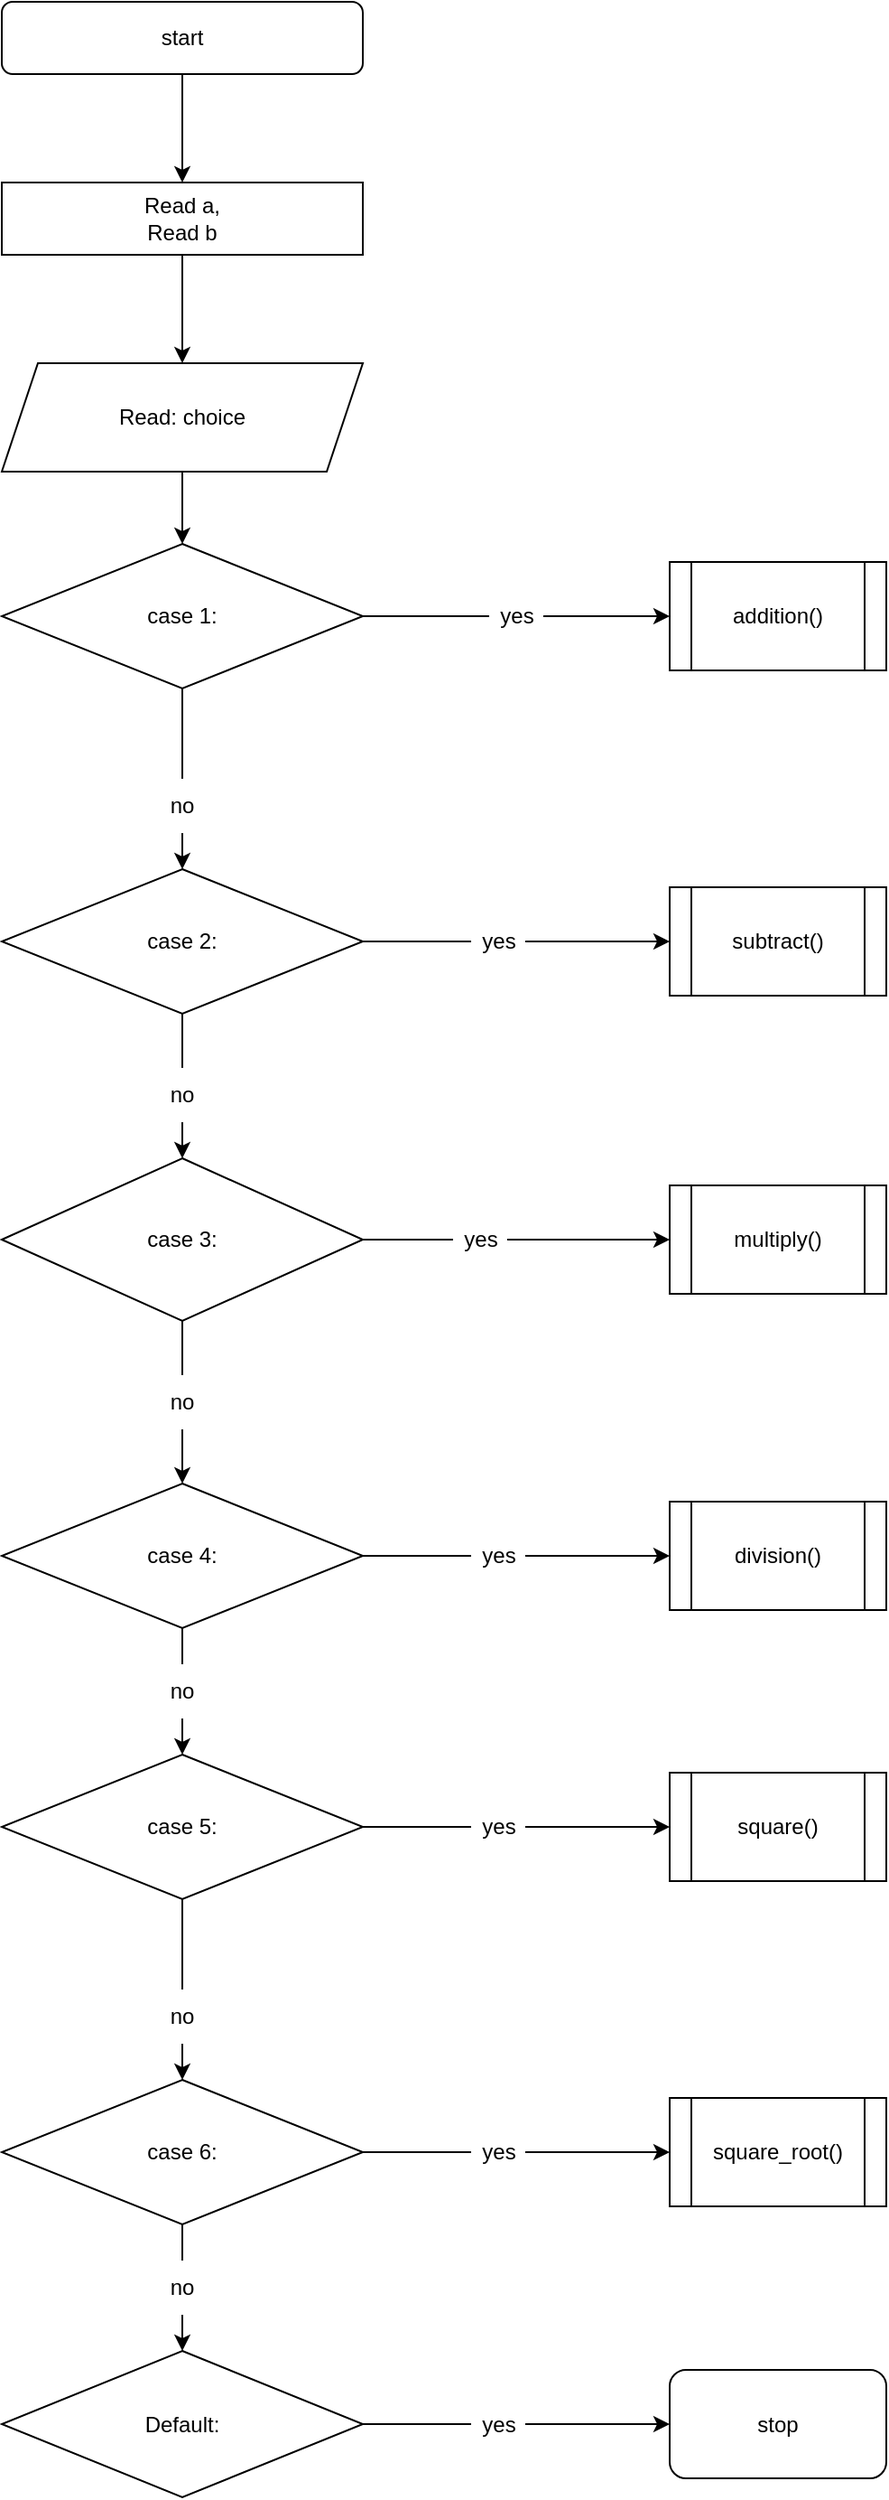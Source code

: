 <mxfile version="17.2.4" type="device"><diagram id="C5RBs43oDa-KdzZeNtuy" name="Page-1"><mxGraphModel dx="600" dy="811" grid="1" gridSize="10" guides="1" tooltips="1" connect="1" arrows="1" fold="1" page="1" pageScale="1" pageWidth="827" pageHeight="1169" math="0" shadow="0"><root><mxCell id="WIyWlLk6GJQsqaUBKTNV-0"/><mxCell id="WIyWlLk6GJQsqaUBKTNV-1" parent="WIyWlLk6GJQsqaUBKTNV-0"/><mxCell id="yzqYYfz9AN94CbkqXfGp-76" value="" style="edgeStyle=orthogonalEdgeStyle;rounded=0;orthogonalLoop=1;jettySize=auto;html=1;" edge="1" parent="WIyWlLk6GJQsqaUBKTNV-1" source="WIyWlLk6GJQsqaUBKTNV-3" target="yzqYYfz9AN94CbkqXfGp-0"><mxGeometry relative="1" as="geometry"/></mxCell><mxCell id="WIyWlLk6GJQsqaUBKTNV-3" value="start" style="rounded=1;whiteSpace=wrap;html=1;fontSize=12;glass=0;strokeWidth=1;shadow=0;" parent="WIyWlLk6GJQsqaUBKTNV-1" vertex="1"><mxGeometry x="110" y="80" width="200" height="40" as="geometry"/></mxCell><mxCell id="yzqYYfz9AN94CbkqXfGp-10" style="edgeStyle=orthogonalEdgeStyle;rounded=0;orthogonalLoop=1;jettySize=auto;html=1;exitX=0.5;exitY=1;exitDx=0;exitDy=0;entryX=0.5;entryY=0;entryDx=0;entryDy=0;" edge="1" parent="WIyWlLk6GJQsqaUBKTNV-1" source="yzqYYfz9AN94CbkqXfGp-0" target="yzqYYfz9AN94CbkqXfGp-1"><mxGeometry relative="1" as="geometry"/></mxCell><mxCell id="yzqYYfz9AN94CbkqXfGp-0" value="Read a,&lt;br&gt;Read b" style="rounded=0;whiteSpace=wrap;html=1;" vertex="1" parent="WIyWlLk6GJQsqaUBKTNV-1"><mxGeometry x="110" y="180" width="200" height="40" as="geometry"/></mxCell><mxCell id="yzqYYfz9AN94CbkqXfGp-11" style="edgeStyle=orthogonalEdgeStyle;rounded=0;orthogonalLoop=1;jettySize=auto;html=1;exitX=0.5;exitY=1;exitDx=0;exitDy=0;" edge="1" parent="WIyWlLk6GJQsqaUBKTNV-1" source="yzqYYfz9AN94CbkqXfGp-1" target="yzqYYfz9AN94CbkqXfGp-2"><mxGeometry relative="1" as="geometry"/></mxCell><mxCell id="yzqYYfz9AN94CbkqXfGp-1" value="Read: choice" style="shape=parallelogram;perimeter=parallelogramPerimeter;whiteSpace=wrap;html=1;fixedSize=1;" vertex="1" parent="WIyWlLk6GJQsqaUBKTNV-1"><mxGeometry x="110" y="280" width="200" height="60" as="geometry"/></mxCell><mxCell id="yzqYYfz9AN94CbkqXfGp-13" style="edgeStyle=orthogonalEdgeStyle;rounded=0;orthogonalLoop=1;jettySize=auto;html=1;exitX=0.5;exitY=1;exitDx=0;exitDy=0;entryX=0.5;entryY=0;entryDx=0;entryDy=0;startArrow=none;" edge="1" parent="WIyWlLk6GJQsqaUBKTNV-1" source="yzqYYfz9AN94CbkqXfGp-54" target="yzqYYfz9AN94CbkqXfGp-7"><mxGeometry relative="1" as="geometry"/></mxCell><mxCell id="yzqYYfz9AN94CbkqXfGp-2" value="case 1:" style="rhombus;whiteSpace=wrap;html=1;" vertex="1" parent="WIyWlLk6GJQsqaUBKTNV-1"><mxGeometry x="110" y="380" width="200" height="80" as="geometry"/></mxCell><mxCell id="yzqYYfz9AN94CbkqXfGp-15" style="edgeStyle=orthogonalEdgeStyle;rounded=0;orthogonalLoop=1;jettySize=auto;html=1;exitX=0.5;exitY=1;exitDx=0;exitDy=0;entryX=0.5;entryY=0;entryDx=0;entryDy=0;startArrow=none;" edge="1" parent="WIyWlLk6GJQsqaUBKTNV-1" source="yzqYYfz9AN94CbkqXfGp-53" target="yzqYYfz9AN94CbkqXfGp-6"><mxGeometry relative="1" as="geometry"/></mxCell><mxCell id="yzqYYfz9AN94CbkqXfGp-28" style="edgeStyle=orthogonalEdgeStyle;rounded=0;orthogonalLoop=1;jettySize=auto;html=1;exitX=1;exitY=0.5;exitDx=0;exitDy=0;entryX=0;entryY=0.5;entryDx=0;entryDy=0;startArrow=none;" edge="1" parent="WIyWlLk6GJQsqaUBKTNV-1" source="yzqYYfz9AN94CbkqXfGp-42" target="yzqYYfz9AN94CbkqXfGp-22"><mxGeometry relative="1" as="geometry"/></mxCell><mxCell id="yzqYYfz9AN94CbkqXfGp-34" style="edgeStyle=orthogonalEdgeStyle;rounded=0;orthogonalLoop=1;jettySize=auto;html=1;exitX=1;exitY=0.5;exitDx=0;exitDy=0;entryX=0;entryY=0.5;entryDx=0;entryDy=0;startArrow=none;" edge="1" parent="WIyWlLk6GJQsqaUBKTNV-1" source="yzqYYfz9AN94CbkqXfGp-38" target="yzqYYfz9AN94CbkqXfGp-33"><mxGeometry relative="1" as="geometry"/></mxCell><mxCell id="yzqYYfz9AN94CbkqXfGp-4" value="Default:" style="rhombus;whiteSpace=wrap;html=1;" vertex="1" parent="WIyWlLk6GJQsqaUBKTNV-1"><mxGeometry x="110" y="1380" width="200" height="81" as="geometry"/></mxCell><mxCell id="yzqYYfz9AN94CbkqXfGp-31" style="edgeStyle=orthogonalEdgeStyle;rounded=0;orthogonalLoop=1;jettySize=auto;html=1;exitX=1;exitY=0.5;exitDx=0;exitDy=0;entryX=0;entryY=0.5;entryDx=0;entryDy=0;startArrow=none;" edge="1" parent="WIyWlLk6GJQsqaUBKTNV-1" source="yzqYYfz9AN94CbkqXfGp-40" target="yzqYYfz9AN94CbkqXfGp-24"><mxGeometry relative="1" as="geometry"/></mxCell><mxCell id="yzqYYfz9AN94CbkqXfGp-68" style="edgeStyle=orthogonalEdgeStyle;rounded=0;orthogonalLoop=1;jettySize=auto;html=1;exitX=0.5;exitY=1;exitDx=0;exitDy=0;entryX=0.5;entryY=0;entryDx=0;entryDy=0;startArrow=none;" edge="1" parent="WIyWlLk6GJQsqaUBKTNV-1" source="yzqYYfz9AN94CbkqXfGp-55" target="yzqYYfz9AN94CbkqXfGp-8"><mxGeometry relative="1" as="geometry"/></mxCell><mxCell id="yzqYYfz9AN94CbkqXfGp-5" value="case 5:" style="rhombus;whiteSpace=wrap;html=1;" vertex="1" parent="WIyWlLk6GJQsqaUBKTNV-1"><mxGeometry x="110" y="1050" width="200" height="80" as="geometry"/></mxCell><mxCell id="yzqYYfz9AN94CbkqXfGp-16" style="edgeStyle=orthogonalEdgeStyle;rounded=0;orthogonalLoop=1;jettySize=auto;html=1;exitX=0.5;exitY=1;exitDx=0;exitDy=0;entryX=0.5;entryY=0;entryDx=0;entryDy=0;startArrow=none;" edge="1" parent="WIyWlLk6GJQsqaUBKTNV-1" source="yzqYYfz9AN94CbkqXfGp-52" target="yzqYYfz9AN94CbkqXfGp-5"><mxGeometry relative="1" as="geometry"/></mxCell><mxCell id="yzqYYfz9AN94CbkqXfGp-65" style="edgeStyle=orthogonalEdgeStyle;rounded=0;orthogonalLoop=1;jettySize=auto;html=1;exitX=1;exitY=0.5;exitDx=0;exitDy=0;entryX=0;entryY=0.5;entryDx=0;entryDy=0;startArrow=none;" edge="1" parent="WIyWlLk6GJQsqaUBKTNV-1" source="yzqYYfz9AN94CbkqXfGp-41" target="yzqYYfz9AN94CbkqXfGp-23"><mxGeometry relative="1" as="geometry"/></mxCell><mxCell id="yzqYYfz9AN94CbkqXfGp-6" value="case 4:" style="rhombus;whiteSpace=wrap;html=1;" vertex="1" parent="WIyWlLk6GJQsqaUBKTNV-1"><mxGeometry x="110" y="900" width="200" height="80" as="geometry"/></mxCell><mxCell id="yzqYYfz9AN94CbkqXfGp-14" style="edgeStyle=orthogonalEdgeStyle;rounded=0;orthogonalLoop=1;jettySize=auto;html=1;exitX=0.5;exitY=1;exitDx=0;exitDy=0;entryX=0.5;entryY=0;entryDx=0;entryDy=0;startArrow=none;" edge="1" parent="WIyWlLk6GJQsqaUBKTNV-1" source="yzqYYfz9AN94CbkqXfGp-58" target="yzqYYfz9AN94CbkqXfGp-3"><mxGeometry relative="1" as="geometry"/></mxCell><mxCell id="yzqYYfz9AN94CbkqXfGp-7" value="case 2:" style="rhombus;whiteSpace=wrap;html=1;" vertex="1" parent="WIyWlLk6GJQsqaUBKTNV-1"><mxGeometry x="110" y="560" width="200" height="80" as="geometry"/></mxCell><mxCell id="yzqYYfz9AN94CbkqXfGp-18" style="edgeStyle=orthogonalEdgeStyle;rounded=0;orthogonalLoop=1;jettySize=auto;html=1;exitX=0.5;exitY=1;exitDx=0;exitDy=0;entryX=0.5;entryY=0;entryDx=0;entryDy=0;startArrow=none;" edge="1" parent="WIyWlLk6GJQsqaUBKTNV-1" source="yzqYYfz9AN94CbkqXfGp-70" target="yzqYYfz9AN94CbkqXfGp-4"><mxGeometry relative="1" as="geometry"/></mxCell><mxCell id="yzqYYfz9AN94CbkqXfGp-32" style="edgeStyle=orthogonalEdgeStyle;rounded=0;orthogonalLoop=1;jettySize=auto;html=1;exitX=1;exitY=0.5;exitDx=0;exitDy=0;entryX=0;entryY=0.5;entryDx=0;entryDy=0;startArrow=none;" edge="1" parent="WIyWlLk6GJQsqaUBKTNV-1" source="yzqYYfz9AN94CbkqXfGp-39" target="yzqYYfz9AN94CbkqXfGp-25"><mxGeometry relative="1" as="geometry"/></mxCell><mxCell id="yzqYYfz9AN94CbkqXfGp-8" value="case 6:" style="rhombus;whiteSpace=wrap;html=1;" vertex="1" parent="WIyWlLk6GJQsqaUBKTNV-1"><mxGeometry x="110" y="1230" width="200" height="80" as="geometry"/></mxCell><mxCell id="yzqYYfz9AN94CbkqXfGp-19" value="addition()" style="shape=process;whiteSpace=wrap;html=1;backgroundOutline=1;" vertex="1" parent="WIyWlLk6GJQsqaUBKTNV-1"><mxGeometry x="480" y="390" width="120" height="60" as="geometry"/></mxCell><mxCell id="yzqYYfz9AN94CbkqXfGp-21" value="subtract()" style="shape=process;whiteSpace=wrap;html=1;backgroundOutline=1;" vertex="1" parent="WIyWlLk6GJQsqaUBKTNV-1"><mxGeometry x="480" y="570" width="120" height="60" as="geometry"/></mxCell><mxCell id="yzqYYfz9AN94CbkqXfGp-22" value="multiply()" style="shape=process;whiteSpace=wrap;html=1;backgroundOutline=1;" vertex="1" parent="WIyWlLk6GJQsqaUBKTNV-1"><mxGeometry x="480" y="735" width="120" height="60" as="geometry"/></mxCell><mxCell id="yzqYYfz9AN94CbkqXfGp-23" value="division()" style="shape=process;whiteSpace=wrap;html=1;backgroundOutline=1;" vertex="1" parent="WIyWlLk6GJQsqaUBKTNV-1"><mxGeometry x="480" y="910" width="120" height="60" as="geometry"/></mxCell><mxCell id="yzqYYfz9AN94CbkqXfGp-24" value="square()" style="shape=process;whiteSpace=wrap;html=1;backgroundOutline=1;" vertex="1" parent="WIyWlLk6GJQsqaUBKTNV-1"><mxGeometry x="480" y="1060" width="120" height="60" as="geometry"/></mxCell><mxCell id="yzqYYfz9AN94CbkqXfGp-25" value="square_root()" style="shape=process;whiteSpace=wrap;html=1;backgroundOutline=1;" vertex="1" parent="WIyWlLk6GJQsqaUBKTNV-1"><mxGeometry x="480" y="1240" width="120" height="60" as="geometry"/></mxCell><mxCell id="yzqYYfz9AN94CbkqXfGp-33" value="stop" style="rounded=1;whiteSpace=wrap;html=1;" vertex="1" parent="WIyWlLk6GJQsqaUBKTNV-1"><mxGeometry x="480" y="1390.5" width="120" height="60" as="geometry"/></mxCell><mxCell id="yzqYYfz9AN94CbkqXfGp-75" value="" style="edgeStyle=orthogonalEdgeStyle;rounded=0;orthogonalLoop=1;jettySize=auto;html=1;" edge="1" parent="WIyWlLk6GJQsqaUBKTNV-1" source="yzqYYfz9AN94CbkqXfGp-36" target="yzqYYfz9AN94CbkqXfGp-19"><mxGeometry relative="1" as="geometry"/></mxCell><mxCell id="yzqYYfz9AN94CbkqXfGp-36" value="yes" style="text;html=1;align=center;verticalAlign=middle;resizable=0;points=[];autosize=1;strokeColor=none;fillColor=none;" vertex="1" parent="WIyWlLk6GJQsqaUBKTNV-1"><mxGeometry x="380" y="410" width="30" height="20" as="geometry"/></mxCell><mxCell id="yzqYYfz9AN94CbkqXfGp-37" value="" style="edgeStyle=orthogonalEdgeStyle;rounded=0;orthogonalLoop=1;jettySize=auto;html=1;exitX=1;exitY=0.5;exitDx=0;exitDy=0;endArrow=none;" edge="1" parent="WIyWlLk6GJQsqaUBKTNV-1" source="yzqYYfz9AN94CbkqXfGp-2" target="yzqYYfz9AN94CbkqXfGp-36"><mxGeometry relative="1" as="geometry"><mxPoint x="440" y="410.176" as="targetPoint"/><mxPoint x="320" y="410" as="sourcePoint"/></mxGeometry></mxCell><mxCell id="yzqYYfz9AN94CbkqXfGp-74" value="" style="edgeStyle=orthogonalEdgeStyle;rounded=0;orthogonalLoop=1;jettySize=auto;html=1;" edge="1" parent="WIyWlLk6GJQsqaUBKTNV-1" source="yzqYYfz9AN94CbkqXfGp-43" target="yzqYYfz9AN94CbkqXfGp-21"><mxGeometry relative="1" as="geometry"/></mxCell><mxCell id="yzqYYfz9AN94CbkqXfGp-43" value="yes" style="text;html=1;align=center;verticalAlign=middle;resizable=0;points=[];autosize=1;strokeColor=none;fillColor=none;" vertex="1" parent="WIyWlLk6GJQsqaUBKTNV-1"><mxGeometry x="370" y="590" width="30" height="20" as="geometry"/></mxCell><mxCell id="yzqYYfz9AN94CbkqXfGp-44" value="" style="edgeStyle=orthogonalEdgeStyle;rounded=0;orthogonalLoop=1;jettySize=auto;html=1;exitX=1;exitY=0.5;exitDx=0;exitDy=0;endArrow=none;" edge="1" parent="WIyWlLk6GJQsqaUBKTNV-1" source="yzqYYfz9AN94CbkqXfGp-7" target="yzqYYfz9AN94CbkqXfGp-43"><mxGeometry relative="1" as="geometry"><mxPoint x="440" y="530.176" as="targetPoint"/><mxPoint x="320" y="530" as="sourcePoint"/></mxGeometry></mxCell><mxCell id="yzqYYfz9AN94CbkqXfGp-42" value="yes" style="text;html=1;align=center;verticalAlign=middle;resizable=0;points=[];autosize=1;strokeColor=none;fillColor=none;" vertex="1" parent="WIyWlLk6GJQsqaUBKTNV-1"><mxGeometry x="360" y="755" width="30" height="20" as="geometry"/></mxCell><mxCell id="yzqYYfz9AN94CbkqXfGp-45" value="" style="edgeStyle=orthogonalEdgeStyle;rounded=0;orthogonalLoop=1;jettySize=auto;html=1;exitX=1;exitY=0.5;exitDx=0;exitDy=0;entryX=0;entryY=0.5;entryDx=0;entryDy=0;endArrow=none;" edge="1" parent="WIyWlLk6GJQsqaUBKTNV-1" source="yzqYYfz9AN94CbkqXfGp-3" target="yzqYYfz9AN94CbkqXfGp-42"><mxGeometry relative="1" as="geometry"><mxPoint x="320" y="655" as="sourcePoint"/><mxPoint x="443" y="655" as="targetPoint"/></mxGeometry></mxCell><mxCell id="yzqYYfz9AN94CbkqXfGp-40" value="yes" style="text;html=1;align=center;verticalAlign=middle;resizable=0;points=[];autosize=1;strokeColor=none;fillColor=none;" vertex="1" parent="WIyWlLk6GJQsqaUBKTNV-1"><mxGeometry x="370" y="1080" width="30" height="20" as="geometry"/></mxCell><mxCell id="yzqYYfz9AN94CbkqXfGp-48" value="" style="edgeStyle=orthogonalEdgeStyle;rounded=0;orthogonalLoop=1;jettySize=auto;html=1;exitX=1;exitY=0.5;exitDx=0;exitDy=0;entryX=0;entryY=0.5;entryDx=0;entryDy=0;endArrow=none;" edge="1" parent="WIyWlLk6GJQsqaUBKTNV-1" source="yzqYYfz9AN94CbkqXfGp-5" target="yzqYYfz9AN94CbkqXfGp-40"><mxGeometry relative="1" as="geometry"><mxPoint x="320" y="900" as="sourcePoint"/><mxPoint x="443" y="900" as="targetPoint"/></mxGeometry></mxCell><mxCell id="yzqYYfz9AN94CbkqXfGp-39" value="yes" style="text;html=1;align=center;verticalAlign=middle;resizable=0;points=[];autosize=1;strokeColor=none;fillColor=none;" vertex="1" parent="WIyWlLk6GJQsqaUBKTNV-1"><mxGeometry x="370" y="1260" width="30" height="20" as="geometry"/></mxCell><mxCell id="yzqYYfz9AN94CbkqXfGp-50" value="" style="edgeStyle=orthogonalEdgeStyle;rounded=0;orthogonalLoop=1;jettySize=auto;html=1;exitX=1;exitY=0.5;exitDx=0;exitDy=0;entryX=0;entryY=0.5;entryDx=0;entryDy=0;endArrow=none;" edge="1" parent="WIyWlLk6GJQsqaUBKTNV-1" source="yzqYYfz9AN94CbkqXfGp-8" target="yzqYYfz9AN94CbkqXfGp-39"><mxGeometry relative="1" as="geometry"><mxPoint x="320" y="1020" as="sourcePoint"/><mxPoint x="443" y="1020" as="targetPoint"/></mxGeometry></mxCell><mxCell id="yzqYYfz9AN94CbkqXfGp-38" value="yes" style="text;html=1;align=center;verticalAlign=middle;resizable=0;points=[];autosize=1;strokeColor=none;fillColor=none;" vertex="1" parent="WIyWlLk6GJQsqaUBKTNV-1"><mxGeometry x="370" y="1410.5" width="30" height="20" as="geometry"/></mxCell><mxCell id="yzqYYfz9AN94CbkqXfGp-51" value="" style="edgeStyle=orthogonalEdgeStyle;rounded=0;orthogonalLoop=1;jettySize=auto;html=1;exitX=1;exitY=0.5;exitDx=0;exitDy=0;entryX=0;entryY=0.5;entryDx=0;entryDy=0;endArrow=none;" edge="1" parent="WIyWlLk6GJQsqaUBKTNV-1" source="yzqYYfz9AN94CbkqXfGp-4" target="yzqYYfz9AN94CbkqXfGp-38"><mxGeometry relative="1" as="geometry"><mxPoint x="320" y="1129" as="sourcePoint"/><mxPoint x="443" y="1129" as="targetPoint"/></mxGeometry></mxCell><mxCell id="yzqYYfz9AN94CbkqXfGp-54" value="no" style="text;html=1;strokeColor=none;fillColor=none;align=center;verticalAlign=middle;whiteSpace=wrap;rounded=0;" vertex="1" parent="WIyWlLk6GJQsqaUBKTNV-1"><mxGeometry x="180" y="510" width="60" height="30" as="geometry"/></mxCell><mxCell id="yzqYYfz9AN94CbkqXfGp-59" value="" style="edgeStyle=orthogonalEdgeStyle;rounded=0;orthogonalLoop=1;jettySize=auto;html=1;exitX=0.5;exitY=1;exitDx=0;exitDy=0;entryX=0.5;entryY=0;entryDx=0;entryDy=0;endArrow=none;" edge="1" parent="WIyWlLk6GJQsqaUBKTNV-1" source="yzqYYfz9AN94CbkqXfGp-2" target="yzqYYfz9AN94CbkqXfGp-54"><mxGeometry relative="1" as="geometry"><mxPoint x="220" y="450" as="sourcePoint"/><mxPoint x="220" y="490" as="targetPoint"/></mxGeometry></mxCell><mxCell id="yzqYYfz9AN94CbkqXfGp-58" value="no" style="text;html=1;strokeColor=none;fillColor=none;align=center;verticalAlign=middle;whiteSpace=wrap;rounded=0;" vertex="1" parent="WIyWlLk6GJQsqaUBKTNV-1"><mxGeometry x="180" y="670" width="60" height="30" as="geometry"/></mxCell><mxCell id="yzqYYfz9AN94CbkqXfGp-60" value="" style="edgeStyle=orthogonalEdgeStyle;rounded=0;orthogonalLoop=1;jettySize=auto;html=1;exitX=0.5;exitY=1;exitDx=0;exitDy=0;entryX=0.5;entryY=0;entryDx=0;entryDy=0;endArrow=none;" edge="1" parent="WIyWlLk6GJQsqaUBKTNV-1" source="yzqYYfz9AN94CbkqXfGp-7" target="yzqYYfz9AN94CbkqXfGp-58"><mxGeometry relative="1" as="geometry"><mxPoint x="220" y="570" as="sourcePoint"/><mxPoint x="220" y="610" as="targetPoint"/></mxGeometry></mxCell><mxCell id="yzqYYfz9AN94CbkqXfGp-61" value="" style="edgeStyle=orthogonalEdgeStyle;rounded=0;orthogonalLoop=1;jettySize=auto;html=1;exitX=0.5;exitY=1;exitDx=0;exitDy=0;entryX=0.5;entryY=0;entryDx=0;entryDy=0;endArrow=none;" edge="1" parent="WIyWlLk6GJQsqaUBKTNV-1" source="yzqYYfz9AN94CbkqXfGp-3" target="yzqYYfz9AN94CbkqXfGp-53"><mxGeometry relative="1" as="geometry"><mxPoint x="220" y="700" as="sourcePoint"/><mxPoint x="220" y="740" as="targetPoint"/></mxGeometry></mxCell><mxCell id="yzqYYfz9AN94CbkqXfGp-52" value="no" style="text;html=1;strokeColor=none;fillColor=none;align=center;verticalAlign=middle;whiteSpace=wrap;rounded=0;" vertex="1" parent="WIyWlLk6GJQsqaUBKTNV-1"><mxGeometry x="180" y="1000" width="60" height="30" as="geometry"/></mxCell><mxCell id="yzqYYfz9AN94CbkqXfGp-62" value="" style="edgeStyle=orthogonalEdgeStyle;rounded=0;orthogonalLoop=1;jettySize=auto;html=1;exitX=0.5;exitY=1;exitDx=0;exitDy=0;entryX=0.5;entryY=0;entryDx=0;entryDy=0;endArrow=none;" edge="1" parent="WIyWlLk6GJQsqaUBKTNV-1" source="yzqYYfz9AN94CbkqXfGp-6" target="yzqYYfz9AN94CbkqXfGp-52"><mxGeometry relative="1" as="geometry"><mxPoint x="220" y="820" as="sourcePoint"/><mxPoint x="220" y="860" as="targetPoint"/></mxGeometry></mxCell><mxCell id="yzqYYfz9AN94CbkqXfGp-41" value="yes" style="text;html=1;align=center;verticalAlign=middle;resizable=0;points=[];autosize=1;strokeColor=none;fillColor=none;" vertex="1" parent="WIyWlLk6GJQsqaUBKTNV-1"><mxGeometry x="370" y="930" width="30" height="20" as="geometry"/></mxCell><mxCell id="yzqYYfz9AN94CbkqXfGp-66" value="" style="edgeStyle=orthogonalEdgeStyle;rounded=0;orthogonalLoop=1;jettySize=auto;html=1;exitX=1;exitY=0.5;exitDx=0;exitDy=0;entryX=0;entryY=0.5;entryDx=0;entryDy=0;endArrow=none;" edge="1" parent="WIyWlLk6GJQsqaUBKTNV-1" source="yzqYYfz9AN94CbkqXfGp-6" target="yzqYYfz9AN94CbkqXfGp-41"><mxGeometry relative="1" as="geometry"><mxPoint x="320" y="780" as="sourcePoint"/><mxPoint x="443" y="780" as="targetPoint"/></mxGeometry></mxCell><mxCell id="yzqYYfz9AN94CbkqXfGp-55" value="no" style="text;html=1;strokeColor=none;fillColor=none;align=center;verticalAlign=middle;whiteSpace=wrap;rounded=0;" vertex="1" parent="WIyWlLk6GJQsqaUBKTNV-1"><mxGeometry x="180" y="1180" width="60" height="30" as="geometry"/></mxCell><mxCell id="yzqYYfz9AN94CbkqXfGp-69" value="" style="edgeStyle=orthogonalEdgeStyle;rounded=0;orthogonalLoop=1;jettySize=auto;html=1;exitX=0.5;exitY=1;exitDx=0;exitDy=0;entryX=0.5;entryY=0;entryDx=0;entryDy=0;endArrow=none;" edge="1" parent="WIyWlLk6GJQsqaUBKTNV-1" source="yzqYYfz9AN94CbkqXfGp-5" target="yzqYYfz9AN94CbkqXfGp-55"><mxGeometry relative="1" as="geometry"><mxPoint x="220" y="940" as="sourcePoint"/><mxPoint x="220" y="980" as="targetPoint"/></mxGeometry></mxCell><mxCell id="yzqYYfz9AN94CbkqXfGp-70" value="no" style="text;html=1;strokeColor=none;fillColor=none;align=center;verticalAlign=middle;whiteSpace=wrap;rounded=0;" vertex="1" parent="WIyWlLk6GJQsqaUBKTNV-1"><mxGeometry x="180" y="1330" width="60" height="30" as="geometry"/></mxCell><mxCell id="yzqYYfz9AN94CbkqXfGp-71" value="" style="edgeStyle=orthogonalEdgeStyle;rounded=0;orthogonalLoop=1;jettySize=auto;html=1;exitX=0.5;exitY=1;exitDx=0;exitDy=0;entryX=0.5;entryY=0;entryDx=0;entryDy=0;endArrow=none;" edge="1" parent="WIyWlLk6GJQsqaUBKTNV-1" source="yzqYYfz9AN94CbkqXfGp-8" target="yzqYYfz9AN94CbkqXfGp-70"><mxGeometry relative="1" as="geometry"><mxPoint x="220" y="1060" as="sourcePoint"/><mxPoint x="220" y="1089" as="targetPoint"/></mxGeometry></mxCell><mxCell id="yzqYYfz9AN94CbkqXfGp-3" value="case 3:" style="rhombus;whiteSpace=wrap;html=1;" vertex="1" parent="WIyWlLk6GJQsqaUBKTNV-1"><mxGeometry x="110" y="720" width="200" height="90" as="geometry"/></mxCell><mxCell id="yzqYYfz9AN94CbkqXfGp-53" value="no" style="text;html=1;strokeColor=none;fillColor=none;align=center;verticalAlign=middle;whiteSpace=wrap;rounded=0;" vertex="1" parent="WIyWlLk6GJQsqaUBKTNV-1"><mxGeometry x="180" y="840" width="60" height="30" as="geometry"/></mxCell><mxCell id="yzqYYfz9AN94CbkqXfGp-73" value="" style="edgeStyle=orthogonalEdgeStyle;rounded=0;orthogonalLoop=1;jettySize=auto;html=1;exitX=0.5;exitY=1;exitDx=0;exitDy=0;entryX=0.5;entryY=0;entryDx=0;entryDy=0;startArrow=none;endArrow=none;" edge="1" parent="WIyWlLk6GJQsqaUBKTNV-1" source="yzqYYfz9AN94CbkqXfGp-3" target="yzqYYfz9AN94CbkqXfGp-53"><mxGeometry relative="1" as="geometry"><mxPoint x="220" y="685" as="sourcePoint"/><mxPoint x="210" y="900" as="targetPoint"/></mxGeometry></mxCell></root></mxGraphModel></diagram></mxfile>